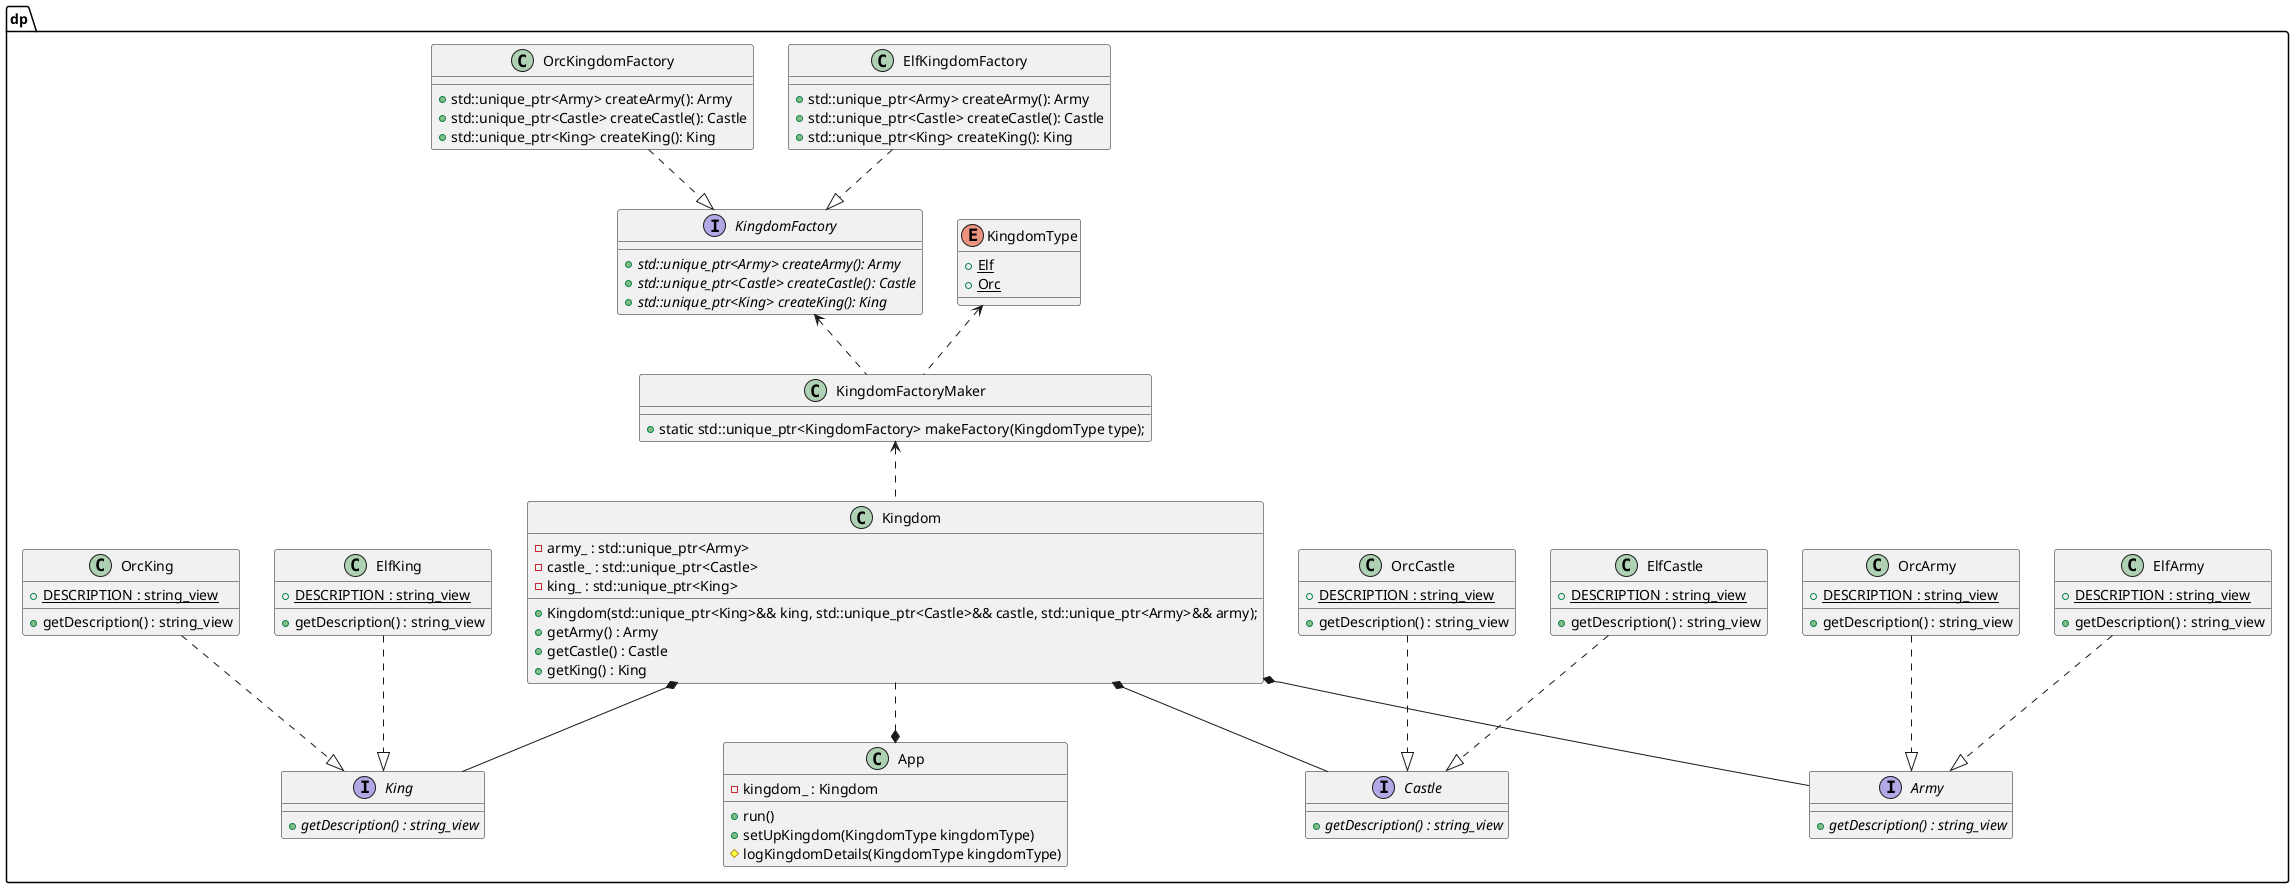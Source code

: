 @startuml
namespace dp {
  class App {
    - kingdom_ : Kingdom

    + run()
    + setUpKingdom(KingdomType kingdomType)
    # logKingdomDetails(KingdomType kingdomType)
  }

  class KingdomFactoryMaker {
    + static std::unique_ptr<KingdomFactory> makeFactory(KingdomType type);
  }

  class Kingdom {
    - army_ : std::unique_ptr<Army>
    - castle_ : std::unique_ptr<Castle>
    - king_ : std::unique_ptr<King>

    + Kingdom(std::unique_ptr<King>&& king, std::unique_ptr<Castle>&& castle, std::unique_ptr<Army>&& army);
    + getArmy() : Army
    + getCastle() : Castle
    + getKing() : King
  }

  enum KingdomType {
    + Elf {static}
    + Orc {static}
  }

  interface Army {
    + getDescription() : string_view {abstract}
  }

  interface Castle {
    + getDescription() : string_view {abstract}
  }

  class ElfArmy {
    + DESCRIPTION : string_view {static}
    + getDescription() : string_view
  }

  class ElfCastle {
    + DESCRIPTION : string_view {static}
    + getDescription() : string_view
  }

  class ElfKing {
    + DESCRIPTION : string_view {static}
    + getDescription() : string_view
  }

  class ElfKingdomFactory {
    + std::unique_ptr<Army> createArmy(): Army
    + std::unique_ptr<Castle> createCastle(): Castle
    + std::unique_ptr<King> createKing(): King
  }

  interface King {
    + getDescription() : string_view {abstract}
  }

  interface KingdomFactory {
    + std::unique_ptr<Army> createArmy(): Army {abstract}
    + std::unique_ptr<Castle> createCastle(): Castle {abstract}
    + std::unique_ptr<King> createKing(): King {abstract}
  }

  class OrcArmy {
    + DESCRIPTION : string_view {static}
    + getDescription() : string_view
  }

  class OrcCastle {
    + DESCRIPTION : string_view {static}
    + getDescription() : string_view
  }

  class OrcKing {
    + DESCRIPTION : string_view {static}
    + getDescription() : string_view
  }
  class OrcKingdomFactory {
    + std::unique_ptr<Army> createArmy(): Army
    + std::unique_ptr<Castle> createCastle(): Castle
    + std::unique_ptr<King> createKing(): King
  }
}

KingdomType <.. KingdomFactoryMaker
Kingdom *-- Castle
KingdomFactoryMaker <.. Kingdom
KingdomFactory <.. KingdomFactoryMaker
Kingdom ..* App
Kingdom *-- King
Kingdom *-- Army
ElfArmy ..|> Army
ElfCastle ..|> Castle
ElfKing ..|> King
ElfKingdomFactory ..|> KingdomFactory
OrcArmy ..|> Army
OrcCastle ..|> Castle
OrcKing ..|> King
OrcKingdomFactory ..|> KingdomFactory
@enduml
